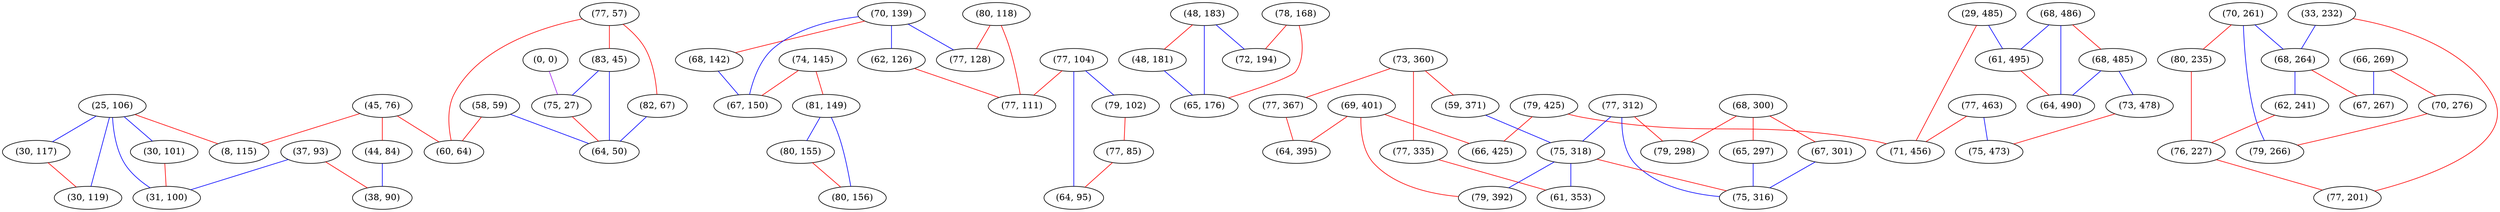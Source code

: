 graph "" {
"(25, 106)";
"(45, 76)";
"(44, 84)";
"(30, 117)";
"(70, 139)";
"(77, 57)";
"(68, 142)";
"(48, 183)";
"(80, 118)";
"(0, 0)";
"(79, 425)";
"(78, 168)";
"(48, 181)";
"(29, 485)";
"(70, 261)";
"(68, 486)";
"(80, 235)";
"(58, 59)";
"(74, 145)";
"(77, 312)";
"(81, 149)";
"(68, 485)";
"(73, 360)";
"(8, 115)";
"(66, 269)";
"(37, 93)";
"(70, 276)";
"(80, 155)";
"(68, 300)";
"(77, 104)";
"(83, 45)";
"(38, 90)";
"(77, 128)";
"(75, 27)";
"(69, 401)";
"(33, 232)";
"(77, 335)";
"(72, 194)";
"(66, 425)";
"(68, 264)";
"(80, 156)";
"(62, 241)";
"(65, 176)";
"(77, 463)";
"(30, 119)";
"(59, 371)";
"(75, 318)";
"(67, 267)";
"(79, 102)";
"(65, 297)";
"(79, 392)";
"(79, 266)";
"(30, 101)";
"(60, 64)";
"(61, 495)";
"(76, 227)";
"(77, 85)";
"(82, 67)";
"(67, 150)";
"(67, 301)";
"(31, 100)";
"(77, 367)";
"(75, 316)";
"(64, 50)";
"(79, 298)";
"(61, 353)";
"(64, 395)";
"(73, 478)";
"(64, 490)";
"(64, 95)";
"(62, 126)";
"(77, 201)";
"(75, 473)";
"(71, 456)";
"(77, 111)";
"(25, 106)" -- "(31, 100)"  [color=blue, key=0, weight=3];
"(25, 106)" -- "(8, 115)"  [color=red, key=0, weight=1];
"(25, 106)" -- "(30, 119)"  [color=blue, key=0, weight=3];
"(25, 106)" -- "(30, 117)"  [color=blue, key=0, weight=3];
"(25, 106)" -- "(30, 101)"  [color=blue, key=0, weight=3];
"(45, 76)" -- "(8, 115)"  [color=red, key=0, weight=1];
"(45, 76)" -- "(44, 84)"  [color=red, key=0, weight=1];
"(45, 76)" -- "(60, 64)"  [color=red, key=0, weight=1];
"(44, 84)" -- "(38, 90)"  [color=blue, key=0, weight=3];
"(30, 117)" -- "(30, 119)"  [color=red, key=0, weight=1];
"(70, 139)" -- "(67, 150)"  [color=blue, key=0, weight=3];
"(70, 139)" -- "(68, 142)"  [color=red, key=0, weight=1];
"(70, 139)" -- "(77, 128)"  [color=blue, key=0, weight=3];
"(70, 139)" -- "(62, 126)"  [color=blue, key=0, weight=3];
"(77, 57)" -- "(83, 45)"  [color=red, key=0, weight=1];
"(77, 57)" -- "(82, 67)"  [color=red, key=0, weight=1];
"(77, 57)" -- "(60, 64)"  [color=red, key=0, weight=1];
"(68, 142)" -- "(67, 150)"  [color=blue, key=0, weight=3];
"(48, 183)" -- "(65, 176)"  [color=blue, key=0, weight=3];
"(48, 183)" -- "(48, 181)"  [color=red, key=0, weight=1];
"(48, 183)" -- "(72, 194)"  [color=blue, key=0, weight=3];
"(80, 118)" -- "(77, 111)"  [color=red, key=0, weight=1];
"(80, 118)" -- "(77, 128)"  [color=red, key=0, weight=1];
"(0, 0)" -- "(75, 27)"  [color=purple, key=0, weight=4];
"(79, 425)" -- "(71, 456)"  [color=red, key=0, weight=1];
"(79, 425)" -- "(66, 425)"  [color=red, key=0, weight=1];
"(78, 168)" -- "(65, 176)"  [color=red, key=0, weight=1];
"(78, 168)" -- "(72, 194)"  [color=red, key=0, weight=1];
"(48, 181)" -- "(65, 176)"  [color=blue, key=0, weight=3];
"(29, 485)" -- "(61, 495)"  [color=blue, key=0, weight=3];
"(29, 485)" -- "(71, 456)"  [color=red, key=0, weight=1];
"(70, 261)" -- "(80, 235)"  [color=red, key=0, weight=1];
"(70, 261)" -- "(79, 266)"  [color=blue, key=0, weight=3];
"(70, 261)" -- "(68, 264)"  [color=blue, key=0, weight=3];
"(68, 486)" -- "(68, 485)"  [color=red, key=0, weight=1];
"(68, 486)" -- "(61, 495)"  [color=blue, key=0, weight=3];
"(68, 486)" -- "(64, 490)"  [color=blue, key=0, weight=3];
"(80, 235)" -- "(76, 227)"  [color=red, key=0, weight=1];
"(58, 59)" -- "(64, 50)"  [color=blue, key=0, weight=3];
"(58, 59)" -- "(60, 64)"  [color=red, key=0, weight=1];
"(74, 145)" -- "(81, 149)"  [color=red, key=0, weight=1];
"(74, 145)" -- "(67, 150)"  [color=red, key=0, weight=1];
"(77, 312)" -- "(75, 316)"  [color=blue, key=0, weight=3];
"(77, 312)" -- "(75, 318)"  [color=blue, key=0, weight=3];
"(77, 312)" -- "(79, 298)"  [color=red, key=0, weight=1];
"(81, 149)" -- "(80, 155)"  [color=blue, key=0, weight=3];
"(81, 149)" -- "(80, 156)"  [color=blue, key=0, weight=3];
"(68, 485)" -- "(73, 478)"  [color=blue, key=0, weight=3];
"(68, 485)" -- "(64, 490)"  [color=blue, key=0, weight=3];
"(73, 360)" -- "(77, 335)"  [color=red, key=0, weight=1];
"(73, 360)" -- "(77, 367)"  [color=red, key=0, weight=1];
"(73, 360)" -- "(59, 371)"  [color=red, key=0, weight=1];
"(66, 269)" -- "(70, 276)"  [color=red, key=0, weight=1];
"(66, 269)" -- "(67, 267)"  [color=blue, key=0, weight=3];
"(37, 93)" -- "(31, 100)"  [color=blue, key=0, weight=3];
"(37, 93)" -- "(38, 90)"  [color=red, key=0, weight=1];
"(70, 276)" -- "(79, 266)"  [color=red, key=0, weight=1];
"(80, 155)" -- "(80, 156)"  [color=red, key=0, weight=1];
"(68, 300)" -- "(65, 297)"  [color=red, key=0, weight=1];
"(68, 300)" -- "(79, 298)"  [color=red, key=0, weight=1];
"(68, 300)" -- "(67, 301)"  [color=red, key=0, weight=1];
"(77, 104)" -- "(79, 102)"  [color=blue, key=0, weight=3];
"(77, 104)" -- "(77, 111)"  [color=red, key=0, weight=1];
"(77, 104)" -- "(64, 95)"  [color=blue, key=0, weight=3];
"(83, 45)" -- "(64, 50)"  [color=blue, key=0, weight=3];
"(83, 45)" -- "(75, 27)"  [color=blue, key=0, weight=3];
"(75, 27)" -- "(64, 50)"  [color=red, key=0, weight=1];
"(69, 401)" -- "(64, 395)"  [color=red, key=0, weight=1];
"(69, 401)" -- "(79, 392)"  [color=red, key=0, weight=1];
"(69, 401)" -- "(66, 425)"  [color=red, key=0, weight=1];
"(33, 232)" -- "(77, 201)"  [color=red, key=0, weight=1];
"(33, 232)" -- "(68, 264)"  [color=blue, key=0, weight=3];
"(77, 335)" -- "(61, 353)"  [color=red, key=0, weight=1];
"(68, 264)" -- "(62, 241)"  [color=blue, key=0, weight=3];
"(68, 264)" -- "(67, 267)"  [color=red, key=0, weight=1];
"(62, 241)" -- "(76, 227)"  [color=red, key=0, weight=1];
"(77, 463)" -- "(75, 473)"  [color=blue, key=0, weight=3];
"(77, 463)" -- "(71, 456)"  [color=red, key=0, weight=1];
"(59, 371)" -- "(75, 318)"  [color=blue, key=0, weight=3];
"(75, 318)" -- "(79, 392)"  [color=blue, key=0, weight=3];
"(75, 318)" -- "(61, 353)"  [color=blue, key=0, weight=3];
"(75, 318)" -- "(75, 316)"  [color=red, key=0, weight=1];
"(79, 102)" -- "(77, 85)"  [color=red, key=0, weight=1];
"(65, 297)" -- "(75, 316)"  [color=blue, key=0, weight=3];
"(30, 101)" -- "(31, 100)"  [color=red, key=0, weight=1];
"(61, 495)" -- "(64, 490)"  [color=red, key=0, weight=1];
"(76, 227)" -- "(77, 201)"  [color=red, key=0, weight=1];
"(77, 85)" -- "(64, 95)"  [color=red, key=0, weight=1];
"(82, 67)" -- "(64, 50)"  [color=blue, key=0, weight=3];
"(67, 301)" -- "(75, 316)"  [color=blue, key=0, weight=3];
"(77, 367)" -- "(64, 395)"  [color=red, key=0, weight=1];
"(73, 478)" -- "(75, 473)"  [color=red, key=0, weight=1];
"(62, 126)" -- "(77, 111)"  [color=red, key=0, weight=1];
}

